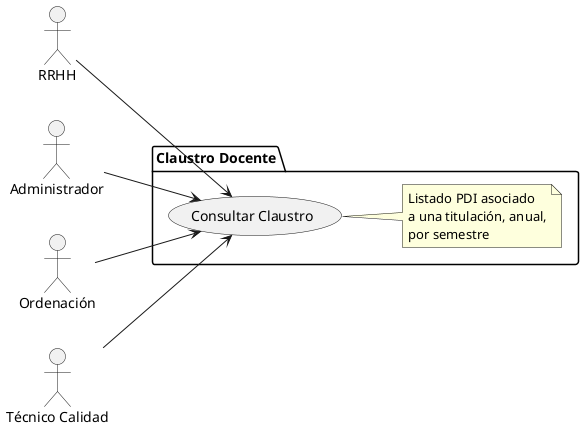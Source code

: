 @startuml
left to right direction

actor "RRHH" as rrhh
actor "Administrador" as admin
actor "Ordenación" as ord
actor "Técnico Calidad" as tec

package "Claustro Docente" as claustroPackage {
    usecase "Consultar Claustro" as consClaustro
    note right of consClaustro
        Listado PDI asociado
        a una titulación, anual,
        por semestre
    end note
}

rrhh --> consClaustro
admin --> consClaustro
ord --> consClaustro
tec --> consClaustro
@enduml